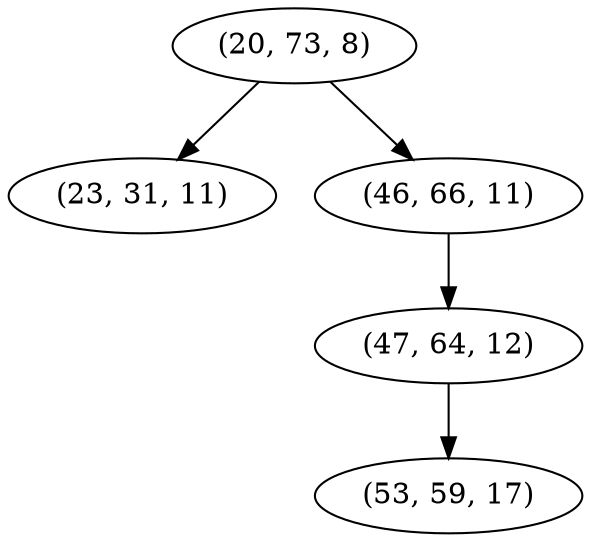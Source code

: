digraph tree {
    "(20, 73, 8)";
    "(23, 31, 11)";
    "(46, 66, 11)";
    "(47, 64, 12)";
    "(53, 59, 17)";
    "(20, 73, 8)" -> "(23, 31, 11)";
    "(20, 73, 8)" -> "(46, 66, 11)";
    "(46, 66, 11)" -> "(47, 64, 12)";
    "(47, 64, 12)" -> "(53, 59, 17)";
}
